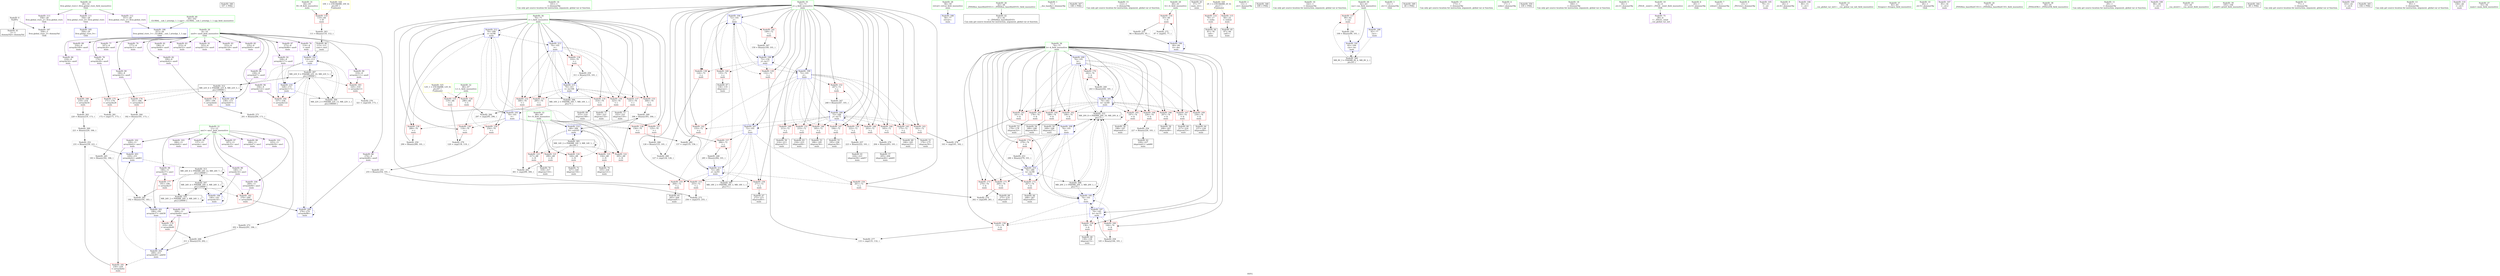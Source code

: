digraph "SVFG" {
	label="SVFG";

	Node0x55569c35d850 [shape=record,color=grey,label="{NodeID: 0\nNullPtr}"];
	Node0x55569c35d850 -> Node0x55569c381130[style=solid];
	Node0x55569c35d850 -> Node0x55569c38a960[style=solid];
	Node0x55569c3b7540 [shape=record,color=black,label="{NodeID: 346\n107 = PHI()\n}"];
	Node0x55569c3910a0 [shape=record,color=grey,label="{NodeID: 263\n111 = Binary(110, 112, )\n}"];
	Node0x55569c3910a0 -> Node0x55569c3815a0[style=solid];
	Node0x55569c38a350 [shape=record,color=red,label="{NodeID: 180\n219\<--218\n\<--arrayidx54\nmain\n}"];
	Node0x55569c38a350 -> Node0x55569c390f20[style=solid];
	Node0x55569c381810 [shape=record,color=purple,label="{NodeID: 97\n187\<--11\narrayidx35\<--ans1\nmain\n}"];
	Node0x55569c361f30 [shape=record,color=green,label="{NodeID: 14\n101\<--1\n\<--dummyObj\nCan only get source location for instruction, argument, global var or function.}"];
	Node0x55569c3925a0 [shape=record,color=grey,label="{NodeID: 277\n133 = cmp(131, 132, )\n}"];
	Node0x55569c385000 [shape=record,color=blue,label="{NodeID: 194\n72\<--101\nj\<--\nmain\n}"];
	Node0x55569c385000 -> Node0x55569c388130[style=dashed];
	Node0x55569c385000 -> Node0x55569c388200[style=dashed];
	Node0x55569c385000 -> Node0x55569c3882d0[style=dashed];
	Node0x55569c385000 -> Node0x55569c3883a0[style=dashed];
	Node0x55569c385000 -> Node0x55569c385340[style=dashed];
	Node0x55569c385000 -> Node0x55569c385410[style=dashed];
	Node0x55569c382370 [shape=record,color=purple,label="{NodeID: 111\n356\<--28\nllvm.global_ctors_0\<--llvm.global_ctors\nGlob }"];
	Node0x55569c382370 -> Node0x55569c38a760[style=solid];
	Node0x55569c3637a0 [shape=record,color=green,label="{NodeID: 28\n58\<--59\nretval\<--retval_field_insensitive\nmain\n}"];
	Node0x55569c3637a0 -> Node0x55569c38aa60[style=solid];
	Node0x55569c385b60 [shape=record,color=blue,label="{NodeID: 208\n74\<--101\nk\<--\nmain\n}"];
	Node0x55569c385b60 -> Node0x55569c389c00[style=dashed];
	Node0x55569c385b60 -> Node0x55569c389cd0[style=dashed];
	Node0x55569c385b60 -> Node0x55569c389da0[style=dashed];
	Node0x55569c385b60 -> Node0x55569c389e70[style=dashed];
	Node0x55569c385b60 -> Node0x55569c3850d0[style=dashed];
	Node0x55569c385b60 -> Node0x55569c385b60[style=dashed];
	Node0x55569c385b60 -> Node0x55569c385d00[style=dashed];
	Node0x55569c385b60 -> Node0x55569c3a3f50[style=dashed];
	Node0x55569c385b60 -> Node0x55569c3a6250[style=dashed];
	Node0x55569c3876a0 [shape=record,color=red,label="{NodeID: 125\n334\<--68\n\<--N\nmain\n}"];
	Node0x55569c3876a0 -> Node0x55569c383c80[style=solid];
	Node0x55569c381230 [shape=record,color=black,label="{NodeID: 42\n41\<--42\n\<--_ZNSt8ios_base4InitD1Ev\nCan only get source location for instruction, argument, global var or function.}"];
	Node0x55569c3a3050 [shape=record,color=black,label="{NodeID: 305\nMR_14V_2 = PHI(MR_14V_3, MR_14V_1, )\npts\{69 \}\n}"];
	Node0x55569c3a3050 -> Node0x55569c387360[style=dashed];
	Node0x55569c3a3050 -> Node0x55569c387430[style=dashed];
	Node0x55569c3a3050 -> Node0x55569c387500[style=dashed];
	Node0x55569c3a3050 -> Node0x55569c3875d0[style=dashed];
	Node0x55569c3a3050 -> Node0x55569c3876a0[style=dashed];
	Node0x55569c3a3050 -> Node0x55569c38cf90[style=dashed];
	Node0x55569c3a3050 -> Node0x55569c3a3050[style=dashed];
	Node0x55569c388200 [shape=record,color=red,label="{NodeID: 139\n132\<--72\n\<--j\nmain\n}"];
	Node0x55569c388200 -> Node0x55569c3925a0[style=solid];
	Node0x55569c382de0 [shape=record,color=black,label="{NodeID: 56\n198\<--197\nidxprom41\<--\nmain\n}"];
	Node0x55569c388d60 [shape=record,color=red,label="{NodeID: 153\n253\<--72\n\<--j\nmain\n}"];
	Node0x55569c388d60 -> Node0x55569c391fa0[style=solid];
	Node0x55569c383940 [shape=record,color=black,label="{NodeID: 70\n318\<--317\nidxprom110\<--\nmain\n}"];
	Node0x55569c3863b0 [shape=record,color=grey,label="{NodeID: 250\n290 = Binary(289, 101, )\n}"];
	Node0x55569c3863b0 -> Node0x55569c38cdf0[style=solid];
	Node0x55569c3898c0 [shape=record,color=red,label="{NodeID: 167\n216\<--74\n\<--k\nmain\n}"];
	Node0x55569c3898c0 -> Node0x55569c383120[style=solid];
	Node0x55569c3844a0 [shape=record,color=purple,label="{NodeID: 84\n218\<--8\narrayidx54\<--ans0\nmain\n}"];
	Node0x55569c3844a0 -> Node0x55569c38a350[style=solid];
	Node0x55569c362b40 [shape=record,color=green,label="{NodeID: 1\n7\<--1\n__dso_handle\<--dummyObj\nGlob }"];
	Node0x55569c3b7b60 [shape=record,color=black,label="{NodeID: 347\n108 = PHI()\n}"];
	Node0x55569c391220 [shape=record,color=grey,label="{NodeID: 264\n182 = Binary(181, 173, )\n}"];
	Node0x55569c391220 -> Node0x55569c3913a0[style=solid];
	Node0x55569c38a420 [shape=record,color=red,label="{NodeID: 181\n230\<--229\n\<--arrayidx62\nmain\n}"];
	Node0x55569c38a420 -> Node0x55569c3866b0[style=solid];
	Node0x55569c3818e0 [shape=record,color=purple,label="{NodeID: 98\n190\<--11\narrayidx37\<--ans1\nmain\n}"];
	Node0x55569c3818e0 -> Node0x55569c38a0e0[style=solid];
	Node0x55569c3818e0 -> Node0x55569c3855b0[style=solid];
	Node0x55569c362c60 [shape=record,color=green,label="{NodeID: 15\n112\<--1\n\<--dummyObj\nCan only get source location for instruction, argument, global var or function.}"];
	Node0x55569c392720 [shape=record,color=grey,label="{NodeID: 278\n163 = cmp(161, 162, )\n}"];
	Node0x55569c3850d0 [shape=record,color=blue,label="{NodeID: 195\n74\<--101\nk\<--\nmain\n}"];
	Node0x55569c3850d0 -> Node0x55569c389170[style=dashed];
	Node0x55569c3850d0 -> Node0x55569c389240[style=dashed];
	Node0x55569c3850d0 -> Node0x55569c389310[style=dashed];
	Node0x55569c3850d0 -> Node0x55569c3850d0[style=dashed];
	Node0x55569c3850d0 -> Node0x55569c385270[style=dashed];
	Node0x55569c3850d0 -> Node0x55569c3a6250[style=dashed];
	Node0x55569c382470 [shape=record,color=purple,label="{NodeID: 112\n357\<--28\nllvm.global_ctors_1\<--llvm.global_ctors\nGlob }"];
	Node0x55569c382470 -> Node0x55569c38a860[style=solid];
	Node0x55569c363870 [shape=record,color=green,label="{NodeID: 29\n60\<--61\ntt\<--tt_field_insensitive\nmain\n}"];
	Node0x55569c363870 -> Node0x55569c386f50[style=solid];
	Node0x55569c363870 -> Node0x55569c38ac00[style=solid];
	Node0x55569c385c30 [shape=record,color=blue,label="{NodeID: 209\n276\<--270\narrayidx88\<--\nmain\n}"];
	Node0x55569c385c30 -> Node0x55569c385c30[style=dashed];
	Node0x55569c385c30 -> Node0x55569c39d250[style=dashed];
	Node0x55569c387770 [shape=record,color=red,label="{NodeID: 126\n118\<--70\n\<--i\nmain\n}"];
	Node0x55569c387770 -> Node0x55569c3928a0[style=solid];
	Node0x55569c381330 [shape=record,color=black,label="{NodeID: 43\n57\<--77\nmain_ret\<--\nmain\n}"];
	Node0x55569c3a3550 [shape=record,color=black,label="{NodeID: 306\nMR_16V_2 = PHI(MR_16V_7, MR_16V_1, )\npts\{71 \}\n}"];
	Node0x55569c3a3550 -> Node0x55569c384f30[style=dashed];
	Node0x55569c3882d0 [shape=record,color=red,label="{NodeID: 140\n135\<--72\n\<--j\nmain\n}"];
	Node0x55569c3882d0 -> Node0x55569c381670[style=solid];
	Node0x55569c382eb0 [shape=record,color=black,label="{NodeID: 57\n205\<--204\nidxprom46\<--add45\nmain\n}"];
	Node0x55569c3a7b50 [shape=record,color=yellow,style=double,label="{NodeID: 320\n2V_1 = ENCHI(MR_2V_0)\npts\{1 \}\nFun[main]}"];
	Node0x55569c3a7b50 -> Node0x55569c382670[style=dashed];
	Node0x55569c3a7b50 -> Node0x55569c386e80[style=dashed];
	Node0x55569c388e30 [shape=record,color=red,label="{NodeID: 154\n261\<--72\n\<--j\nmain\n}"];
	Node0x55569c388e30 -> Node0x55569c392120[style=solid];
	Node0x55569c383a10 [shape=record,color=black,label="{NodeID: 71\n324\<--323\nidxprom114\<--\nmain\n}"];
	Node0x55569c386530 [shape=record,color=grey,label="{NodeID: 251\n255 = Binary(254, 101, )\n}"];
	Node0x55569c386530 -> Node0x55569c391fa0[style=solid];
	Node0x55569c389990 [shape=record,color=red,label="{NodeID: 168\n226\<--74\n\<--k\nmain\n}"];
	Node0x55569c389990 -> Node0x55569c3869b0[style=solid];
	Node0x55569c384570 [shape=record,color=purple,label="{NodeID: 85\n235\<--8\narrayidx65\<--ans0\nmain\n}"];
	Node0x55569c35d730 [shape=record,color=green,label="{NodeID: 2\n13\<--1\n.str\<--dummyObj\nGlob }"];
	Node0x55569c3b7c60 [shape=record,color=black,label="{NodeID: 348\n109 = PHI()\n}"];
	Node0x55569c3913a0 [shape=record,color=grey,label="{NodeID: 265\n183 = Binary(182, 184, )\n}"];
	Node0x55569c3913a0 -> Node0x55569c390da0[style=solid];
	Node0x55569c38a4f0 [shape=record,color=red,label="{NodeID: 182\n270\<--269\n\<--arrayidx84\nmain\n}"];
	Node0x55569c38a4f0 -> Node0x55569c385c30[style=solid];
	Node0x55569c3819b0 [shape=record,color=purple,label="{NodeID: 99\n206\<--11\narrayidx47\<--ans1\nmain\n}"];
	Node0x55569c362cf0 [shape=record,color=green,label="{NodeID: 16\n142\<--1\n\<--dummyObj\nCan only get source location for instruction, argument, global var or function.}"];
	Node0x55569c3928a0 [shape=record,color=grey,label="{NodeID: 279\n120 = cmp(118, 119, )\n}"];
	Node0x55569c3851a0 [shape=record,color=blue,label="{NodeID: 196\n140\<--142\narrayidx14\<--\nmain\n}"];
	Node0x55569c3851a0 -> Node0x55569c3851a0[style=dashed];
	Node0x55569c3851a0 -> Node0x55569c3a0450[style=dashed];
	Node0x55569c382570 [shape=record,color=purple,label="{NodeID: 113\n358\<--28\nllvm.global_ctors_2\<--llvm.global_ctors\nGlob }"];
	Node0x55569c382570 -> Node0x55569c38a960[style=solid];
	Node0x55569c363940 [shape=record,color=green,label="{NodeID: 30\n62\<--63\ncas\<--cas_field_insensitive\nmain\n}"];
	Node0x55569c363940 -> Node0x55569c387020[style=solid];
	Node0x55569c363940 -> Node0x55569c38ab30[style=solid];
	Node0x55569c363940 -> Node0x55569c38acd0[style=solid];
	Node0x55569c385d00 [shape=record,color=blue,label="{NodeID: 210\n74\<--280\nk\<--inc90\nmain\n}"];
	Node0x55569c385d00 -> Node0x55569c389c00[style=dashed];
	Node0x55569c385d00 -> Node0x55569c389cd0[style=dashed];
	Node0x55569c385d00 -> Node0x55569c389da0[style=dashed];
	Node0x55569c385d00 -> Node0x55569c389e70[style=dashed];
	Node0x55569c385d00 -> Node0x55569c3850d0[style=dashed];
	Node0x55569c385d00 -> Node0x55569c385b60[style=dashed];
	Node0x55569c385d00 -> Node0x55569c385d00[style=dashed];
	Node0x55569c385d00 -> Node0x55569c3a3f50[style=dashed];
	Node0x55569c385d00 -> Node0x55569c3a6250[style=dashed];
	Node0x55569c387840 [shape=record,color=red,label="{NodeID: 127\n125\<--70\n\<--i\nmain\n}"];
	Node0x55569c387840 -> Node0x55569c391520[style=solid];
	Node0x55569c381400 [shape=record,color=black,label="{NodeID: 44\n81\<--78\ncall\<--\nmain\n}"];
	Node0x55569c3a3a50 [shape=record,color=black,label="{NodeID: 307\nMR_18V_2 = PHI(MR_18V_3, MR_18V_1, )\npts\{73 \}\n}"];
	Node0x55569c3a3a50 -> Node0x55569c385000[style=dashed];
	Node0x55569c3a3a50 -> Node0x55569c3a3a50[style=dashed];
	Node0x55569c3883a0 [shape=record,color=red,label="{NodeID: 141\n149\<--72\n\<--j\nmain\n}"];
	Node0x55569c3883a0 -> Node0x55569c3916a0[style=solid];
	Node0x55569c382f80 [shape=record,color=black,label="{NodeID: 58\n208\<--207\nidxprom48\<--\nmain\n}"];
	Node0x55569c388f00 [shape=record,color=red,label="{NodeID: 155\n264\<--72\n\<--j\nmain\n}"];
	Node0x55569c388f00 -> Node0x55569c383530[style=solid];
	Node0x55569c383ae0 [shape=record,color=black,label="{NodeID: 72\n327\<--326\nidxprom116\<--\nmain\n}"];
	Node0x55569c3866b0 [shape=record,color=grey,label="{NodeID: 252\n231 = Binary(230, 221, )\n}"];
	Node0x55569c3866b0 -> Node0x55569c385750[style=solid];
	Node0x55569c389a60 [shape=record,color=red,label="{NodeID: 169\n236\<--74\n\<--k\nmain\n}"];
	Node0x55569c389a60 -> Node0x55569c383460[style=solid];
	Node0x55569c384640 [shape=record,color=purple,label="{NodeID: 86\n238\<--8\narrayidx67\<--ans0\nmain\n}"];
	Node0x55569c384640 -> Node0x55569c385820[style=solid];
	Node0x55569c362920 [shape=record,color=green,label="{NodeID: 3\n15\<--1\n.str.1\<--dummyObj\nGlob }"];
	Node0x55569c3b7d30 [shape=record,color=black,label="{NodeID: 349\n40 = PHI()\n}"];
	Node0x55569c391520 [shape=record,color=grey,label="{NodeID: 266\n126 = Binary(125, 101, )\n}"];
	Node0x55569c391520 -> Node0x55569c392a20[style=solid];
	Node0x55569c38a5c0 [shape=record,color=red,label="{NodeID: 183\n320\<--319\n\<--arrayidx111\nmain\n}"];
	Node0x55569c38a5c0 -> Node0x55569c392420[style=solid];
	Node0x55569c381a80 [shape=record,color=purple,label="{NodeID: 100\n209\<--11\narrayidx49\<--ans1\nmain\n}"];
	Node0x55569c381a80 -> Node0x55569c38a280[style=solid];
	Node0x55569c381a80 -> Node0x55569c385680[style=solid];
	Node0x55569c362dc0 [shape=record,color=green,label="{NodeID: 17\n173\<--1\n\<--dummyObj\nCan only get source location for instruction, argument, global var or function.}"];
	Node0x55569c392a20 [shape=record,color=grey,label="{NodeID: 280\n127 = cmp(124, 126, )\n}"];
	Node0x55569c385270 [shape=record,color=blue,label="{NodeID: 197\n74\<--145\nk\<--inc15\nmain\n}"];
	Node0x55569c385270 -> Node0x55569c389170[style=dashed];
	Node0x55569c385270 -> Node0x55569c389240[style=dashed];
	Node0x55569c385270 -> Node0x55569c389310[style=dashed];
	Node0x55569c385270 -> Node0x55569c3850d0[style=dashed];
	Node0x55569c385270 -> Node0x55569c385270[style=dashed];
	Node0x55569c385270 -> Node0x55569c3a6250[style=dashed];
	Node0x55569c382670 [shape=record,color=red,label="{NodeID: 114\n78\<--17\n\<--stdin\nmain\n}"];
	Node0x55569c382670 -> Node0x55569c381400[style=solid];
	Node0x55569c363a10 [shape=record,color=green,label="{NodeID: 31\n64\<--65\nB\<--B_field_insensitive\nmain\n}"];
	Node0x55569c363a10 -> Node0x55569c3870f0[style=solid];
	Node0x55569c385dd0 [shape=record,color=blue,label="{NodeID: 211\n72\<--285\nj\<--inc93\nmain\n}"];
	Node0x55569c385dd0 -> Node0x55569c388d60[style=dashed];
	Node0x55569c385dd0 -> Node0x55569c388e30[style=dashed];
	Node0x55569c385dd0 -> Node0x55569c388f00[style=dashed];
	Node0x55569c385dd0 -> Node0x55569c388fd0[style=dashed];
	Node0x55569c385dd0 -> Node0x55569c3890a0[style=dashed];
	Node0x55569c385dd0 -> Node0x55569c385000[style=dashed];
	Node0x55569c385dd0 -> Node0x55569c385dd0[style=dashed];
	Node0x55569c385dd0 -> Node0x55569c3a3a50[style=dashed];
	Node0x55569c387910 [shape=record,color=red,label="{NodeID: 128\n156\<--70\n\<--i\nmain\n}"];
	Node0x55569c387910 -> Node0x55569c392d20[style=solid];
	Node0x55569c3814d0 [shape=record,color=black,label="{NodeID: 45\n87\<--84\ncall1\<--\nmain\n}"];
	Node0x55569c3a3f50 [shape=record,color=black,label="{NodeID: 308\nMR_20V_2 = PHI(MR_20V_3, MR_20V_1, )\npts\{75 \}\n}"];
	Node0x55569c3a3f50 -> Node0x55569c3850d0[style=dashed];
	Node0x55569c3a3f50 -> Node0x55569c3a3f50[style=dashed];
	Node0x55569c3a3f50 -> Node0x55569c3a6250[style=dashed];
	Node0x55569c388470 [shape=record,color=red,label="{NodeID: 142\n155\<--72\n\<--j\nmain\n}"];
	Node0x55569c388470 -> Node0x55569c392d20[style=solid];
	Node0x55569c383050 [shape=record,color=black,label="{NodeID: 59\n214\<--213\nidxprom51\<--\nmain\n}"];
	Node0x55569c388fd0 [shape=record,color=red,label="{NodeID: 156\n271\<--72\n\<--j\nmain\n}"];
	Node0x55569c388fd0 -> Node0x55569c3836d0[style=solid];
	Node0x55569c383bb0 [shape=record,color=black,label="{NodeID: 73\n332\<--331\nidxprom119\<--\nmain\n}"];
	Node0x55569c386830 [shape=record,color=grey,label="{NodeID: 253\n280 = Binary(279, 101, )\n}"];
	Node0x55569c386830 -> Node0x55569c385d00[style=solid];
	Node0x55569c389b30 [shape=record,color=red,label="{NodeID: 170\n242\<--74\n\<--k\nmain\n}"];
	Node0x55569c389b30 -> Node0x55569c386230[style=solid];
	Node0x55569c384710 [shape=record,color=purple,label="{NodeID: 87\n273\<--8\narrayidx86\<--ans0\nmain\n}"];
	Node0x55569c3617a0 [shape=record,color=green,label="{NodeID: 4\n17\<--1\nstdin\<--dummyObj\nGlob }"];
	Node0x55569c3b7e00 [shape=record,color=black,label="{NodeID: 350\n339 = PHI()\n}"];
	Node0x55569c3916a0 [shape=record,color=grey,label="{NodeID: 267\n150 = Binary(149, 101, )\n}"];
	Node0x55569c3916a0 -> Node0x55569c385340[style=solid];
	Node0x55569c38a690 [shape=record,color=red,label="{NodeID: 184\n337\<--336\n\<--arrayidx122\nmain\n}"];
	Node0x55569c381b50 [shape=record,color=purple,label="{NodeID: 101\n225\<--11\narrayidx59\<--ans1\nmain\n}"];
	Node0x55569c362e90 [shape=record,color=green,label="{NodeID: 18\n184\<--1\n\<--dummyObj\nCan only get source location for instruction, argument, global var or function.}"];
	Node0x55569c392ba0 [shape=record,color=grey,label="{NodeID: 281\n172 = cmp(171, 173, )\n}"];
	Node0x55569c385340 [shape=record,color=blue,label="{NodeID: 198\n72\<--150\nj\<--inc17\nmain\n}"];
	Node0x55569c385340 -> Node0x55569c388130[style=dashed];
	Node0x55569c385340 -> Node0x55569c388200[style=dashed];
	Node0x55569c385340 -> Node0x55569c3882d0[style=dashed];
	Node0x55569c385340 -> Node0x55569c3883a0[style=dashed];
	Node0x55569c385340 -> Node0x55569c385340[style=dashed];
	Node0x55569c385340 -> Node0x55569c385410[style=dashed];
	Node0x55569c386e80 [shape=record,color=red,label="{NodeID: 115\n84\<--22\n\<--stdout\nmain\n}"];
	Node0x55569c386e80 -> Node0x55569c3814d0[style=solid];
	Node0x55569c363ae0 [shape=record,color=green,label="{NodeID: 32\n66\<--67\nL\<--L_field_insensitive\nmain\n}"];
	Node0x55569c363ae0 -> Node0x55569c3871c0[style=solid];
	Node0x55569c363ae0 -> Node0x55569c387290[style=solid];
	Node0x55569c38cdf0 [shape=record,color=blue,label="{NodeID: 212\n70\<--290\ni\<--inc96\nmain\n}"];
	Node0x55569c38cdf0 -> Node0x55569c387770[style=dashed];
	Node0x55569c38cdf0 -> Node0x55569c387840[style=dashed];
	Node0x55569c38cdf0 -> Node0x55569c387910[style=dashed];
	Node0x55569c38cdf0 -> Node0x55569c3879e0[style=dashed];
	Node0x55569c38cdf0 -> Node0x55569c387ab0[style=dashed];
	Node0x55569c38cdf0 -> Node0x55569c38cdf0[style=dashed];
	Node0x55569c38cdf0 -> Node0x55569c38cec0[style=dashed];
	Node0x55569c3879e0 [shape=record,color=red,label="{NodeID: 129\n254\<--70\n\<--i\nmain\n}"];
	Node0x55569c3879e0 -> Node0x55569c386530[style=solid];
	Node0x55569c3815a0 [shape=record,color=black,label="{NodeID: 46\n113\<--111\nconv\<--mul\nmain\n}"];
	Node0x55569c3815a0 -> Node0x55569c384e60[style=solid];
	Node0x55569c3a4450 [shape=record,color=black,label="{NodeID: 309\nMR_22V_2 = PHI(MR_22V_13, MR_22V_1, )\npts\{100000 \}\n}"];
	Node0x55569c3a4450 -> Node0x55569c384e60[style=dashed];
	Node0x55569c388540 [shape=record,color=red,label="{NodeID: 143\n162\<--72\n\<--j\nmain\n}"];
	Node0x55569c388540 -> Node0x55569c392720[style=solid];
	Node0x55569c383120 [shape=record,color=black,label="{NodeID: 60\n217\<--216\nidxprom53\<--\nmain\n}"];
	Node0x55569c3890a0 [shape=record,color=red,label="{NodeID: 157\n284\<--72\n\<--j\nmain\n}"];
	Node0x55569c3890a0 -> Node0x55569c3860b0[style=solid];
	Node0x55569c383c80 [shape=record,color=black,label="{NodeID: 74\n335\<--334\nidxprom121\<--\nmain\n}"];
	Node0x55569c3869b0 [shape=record,color=grey,label="{NodeID: 254\n227 = Binary(226, 101, )\n}"];
	Node0x55569c3869b0 -> Node0x55569c3832c0[style=solid];
	Node0x55569c389c00 [shape=record,color=red,label="{NodeID: 171\n260\<--74\n\<--k\nmain\n}"];
	Node0x55569c389c00 -> Node0x55569c392120[style=solid];
	Node0x55569c3847e0 [shape=record,color=purple,label="{NodeID: 88\n276\<--8\narrayidx88\<--ans0\nmain\n}"];
	Node0x55569c3847e0 -> Node0x55569c385c30[style=solid];
	Node0x55569c361830 [shape=record,color=green,label="{NodeID: 5\n18\<--1\n.str.2\<--dummyObj\nGlob }"];
	Node0x55569c391820 [shape=record,color=grey,label="{NodeID: 268\n211 = Binary(210, 202, )\n}"];
	Node0x55569c391820 -> Node0x55569c385680[style=solid];
	Node0x55569c38a760 [shape=record,color=blue,label="{NodeID: 185\n356\<--29\nllvm.global_ctors_0\<--\nGlob }"];
	Node0x55569c381c20 [shape=record,color=purple,label="{NodeID: 102\n229\<--11\narrayidx62\<--ans1\nmain\n}"];
	Node0x55569c381c20 -> Node0x55569c38a420[style=solid];
	Node0x55569c381c20 -> Node0x55569c385750[style=solid];
	Node0x55569c35d9f0 [shape=record,color=green,label="{NodeID: 19\n4\<--6\n_ZStL8__ioinit\<--_ZStL8__ioinit_field_insensitive\nGlob }"];
	Node0x55569c35d9f0 -> Node0x55569c383d50[style=solid];
	Node0x55569c392d20 [shape=record,color=grey,label="{NodeID: 282\n157 = cmp(155, 156, )\n}"];
	Node0x55569c385410 [shape=record,color=blue,label="{NodeID: 199\n72\<--101\nj\<--\nmain\n}"];
	Node0x55569c385410 -> Node0x55569c388470[style=dashed];
	Node0x55569c385410 -> Node0x55569c388540[style=dashed];
	Node0x55569c385410 -> Node0x55569c388610[style=dashed];
	Node0x55569c385410 -> Node0x55569c3886e0[style=dashed];
	Node0x55569c385410 -> Node0x55569c3887b0[style=dashed];
	Node0x55569c385410 -> Node0x55569c388880[style=dashed];
	Node0x55569c385410 -> Node0x55569c388950[style=dashed];
	Node0x55569c385410 -> Node0x55569c388a20[style=dashed];
	Node0x55569c385410 -> Node0x55569c388af0[style=dashed];
	Node0x55569c385410 -> Node0x55569c388bc0[style=dashed];
	Node0x55569c385410 -> Node0x55569c388c90[style=dashed];
	Node0x55569c385410 -> Node0x55569c3859c0[style=dashed];
	Node0x55569c385410 -> Node0x55569c385a90[style=dashed];
	Node0x55569c386f50 [shape=record,color=red,label="{NodeID: 116\n93\<--60\n\<--tt\nmain\n}"];
	Node0x55569c386f50 -> Node0x55569c386b30[style=solid];
	Node0x55569c386f50 -> Node0x55569c3922a0[style=solid];
	Node0x55569c380c00 [shape=record,color=green,label="{NodeID: 33\n68\<--69\nN\<--N_field_insensitive\nmain\n}"];
	Node0x55569c380c00 -> Node0x55569c387360[style=solid];
	Node0x55569c380c00 -> Node0x55569c387430[style=solid];
	Node0x55569c380c00 -> Node0x55569c387500[style=solid];
	Node0x55569c380c00 -> Node0x55569c3875d0[style=solid];
	Node0x55569c380c00 -> Node0x55569c3876a0[style=solid];
	Node0x55569c380c00 -> Node0x55569c38cf90[style=solid];
	Node0x55569c38cec0 [shape=record,color=blue,label="{NodeID: 213\n70\<--101\ni\<--\nmain\n}"];
	Node0x55569c38cec0 -> Node0x55569c387b80[style=dashed];
	Node0x55569c38cec0 -> Node0x55569c387c50[style=dashed];
	Node0x55569c38cec0 -> Node0x55569c387d20[style=dashed];
	Node0x55569c38cec0 -> Node0x55569c387df0[style=dashed];
	Node0x55569c38cec0 -> Node0x55569c387ec0[style=dashed];
	Node0x55569c38cec0 -> Node0x55569c387f90[style=dashed];
	Node0x55569c38cec0 -> Node0x55569c388060[style=dashed];
	Node0x55569c38cec0 -> Node0x55569c38d060[style=dashed];
	Node0x55569c38cec0 -> Node0x55569c3a3550[style=dashed];
	Node0x55569c387ab0 [shape=record,color=red,label="{NodeID: 130\n289\<--70\n\<--i\nmain\n}"];
	Node0x55569c387ab0 -> Node0x55569c3863b0[style=solid];
	Node0x55569c381670 [shape=record,color=black,label="{NodeID: 47\n136\<--135\nidxprom\<--\nmain\n}"];
	Node0x55569c3a4950 [shape=record,color=black,label="{NodeID: 310\nMR_24V_2 = PHI(MR_24V_3, MR_24V_1, )\npts\{120000 \}\n}"];
	Node0x55569c3a4950 -> Node0x55569c3a0450[style=dashed];
	Node0x55569c3a4950 -> Node0x55569c3a4950[style=dashed];
	Node0x55569c388610 [shape=record,color=red,label="{NodeID: 144\n165\<--72\n\<--j\nmain\n}"];
	Node0x55569c388610 -> Node0x55569c382830[style=solid];
	Node0x55569c3831f0 [shape=record,color=black,label="{NodeID: 61\n224\<--223\nidxprom58\<--add57\nmain\n}"];
	Node0x55569c3a8910 [shape=record,color=yellow,style=double,label="{NodeID: 324\n10V_1 = ENCHI(MR_10V_0)\npts\{65 \}\nFun[main]}"];
	Node0x55569c3a8910 -> Node0x55569c3870f0[style=dashed];
	Node0x55569c389170 [shape=record,color=red,label="{NodeID: 158\n131\<--74\n\<--k\nmain\n}"];
	Node0x55569c389170 -> Node0x55569c3925a0[style=solid];
	Node0x55569c383d50 [shape=record,color=purple,label="{NodeID: 75\n39\<--4\n\<--_ZStL8__ioinit\n__cxx_global_var_init\n}"];
	Node0x55569c386b30 [shape=record,color=grey,label="{NodeID: 255\n94 = Binary(93, 95, )\n}"];
	Node0x55569c386b30 -> Node0x55569c38ac00[style=solid];
	Node0x55569c389cd0 [shape=record,color=red,label="{NodeID: 172\n267\<--74\n\<--k\nmain\n}"];
	Node0x55569c389cd0 -> Node0x55569c383600[style=solid];
	Node0x55569c3848b0 [shape=record,color=purple,label="{NodeID: 89\n316\<--8\narrayidx109\<--ans0\nmain\n}"];
	Node0x55569c3614d0 [shape=record,color=green,label="{NodeID: 6\n20\<--1\n.str.3\<--dummyObj\nGlob }"];
	Node0x55569c3919a0 [shape=record,color=grey,label="{NodeID: 269\n306 = Binary(305, 304, )\n}"];
	Node0x55569c3919a0 -> Node0x55569c38cf90[style=solid];
	Node0x55569c38a860 [shape=record,color=blue,label="{NodeID: 186\n357\<--30\nllvm.global_ctors_1\<--_GLOBAL__sub_I_ariselpy_1_1.cpp\nGlob }"];
	Node0x55569c381cf0 [shape=record,color=purple,label="{NodeID: 103\n266\<--11\narrayidx82\<--ans1\nmain\n}"];
	Node0x55569c35dac0 [shape=record,color=green,label="{NodeID: 20\n8\<--10\nans0\<--ans0_field_insensitive\nGlob }"];
	Node0x55569c35dac0 -> Node0x55569c383e20[style=solid];
	Node0x55569c35dac0 -> Node0x55569c383ef0[style=solid];
	Node0x55569c35dac0 -> Node0x55569c383fc0[style=solid];
	Node0x55569c35dac0 -> Node0x55569c384090[style=solid];
	Node0x55569c35dac0 -> Node0x55569c384160[style=solid];
	Node0x55569c35dac0 -> Node0x55569c384230[style=solid];
	Node0x55569c35dac0 -> Node0x55569c384300[style=solid];
	Node0x55569c35dac0 -> Node0x55569c3843d0[style=solid];
	Node0x55569c35dac0 -> Node0x55569c3844a0[style=solid];
	Node0x55569c35dac0 -> Node0x55569c384570[style=solid];
	Node0x55569c35dac0 -> Node0x55569c384640[style=solid];
	Node0x55569c35dac0 -> Node0x55569c384710[style=solid];
	Node0x55569c35dac0 -> Node0x55569c3847e0[style=solid];
	Node0x55569c35dac0 -> Node0x55569c3848b0[style=solid];
	Node0x55569c35dac0 -> Node0x55569c384980[style=solid];
	Node0x55569c35dac0 -> Node0x55569c384a50[style=solid];
	Node0x55569c35dac0 -> Node0x55569c384b20[style=solid];
	Node0x55569c35dac0 -> Node0x55569c384bf0[style=solid];
	Node0x55569c35dac0 -> Node0x55569c384cc0[style=solid];
	Node0x55569c392ea0 [shape=record,color=grey,label="{NodeID: 283\n301 = cmp(299, 300, )\n}"];
	Node0x55569c3854e0 [shape=record,color=blue,label="{NodeID: 200\n74\<--101\nk\<--\nmain\n}"];
	Node0x55569c3854e0 -> Node0x55569c3893e0[style=dashed];
	Node0x55569c3854e0 -> Node0x55569c3894b0[style=dashed];
	Node0x55569c3854e0 -> Node0x55569c389580[style=dashed];
	Node0x55569c3854e0 -> Node0x55569c389650[style=dashed];
	Node0x55569c3854e0 -> Node0x55569c389720[style=dashed];
	Node0x55569c3854e0 -> Node0x55569c3897f0[style=dashed];
	Node0x55569c3854e0 -> Node0x55569c3898c0[style=dashed];
	Node0x55569c3854e0 -> Node0x55569c389990[style=dashed];
	Node0x55569c3854e0 -> Node0x55569c389a60[style=dashed];
	Node0x55569c3854e0 -> Node0x55569c389b30[style=dashed];
	Node0x55569c3854e0 -> Node0x55569c3858f0[style=dashed];
	Node0x55569c3854e0 -> Node0x55569c3a6250[style=dashed];
	Node0x55569c387020 [shape=record,color=red,label="{NodeID: 117\n99\<--62\n\<--cas\nmain\n}"];
	Node0x55569c387020 -> Node0x55569c386cb0[style=solid];
	Node0x55569c380c90 [shape=record,color=green,label="{NodeID: 34\n70\<--71\ni\<--i_field_insensitive\nmain\n}"];
	Node0x55569c380c90 -> Node0x55569c387770[style=solid];
	Node0x55569c380c90 -> Node0x55569c387840[style=solid];
	Node0x55569c380c90 -> Node0x55569c387910[style=solid];
	Node0x55569c380c90 -> Node0x55569c3879e0[style=solid];
	Node0x55569c380c90 -> Node0x55569c387ab0[style=solid];
	Node0x55569c380c90 -> Node0x55569c387b80[style=solid];
	Node0x55569c380c90 -> Node0x55569c387c50[style=solid];
	Node0x55569c380c90 -> Node0x55569c387d20[style=solid];
	Node0x55569c380c90 -> Node0x55569c387df0[style=solid];
	Node0x55569c380c90 -> Node0x55569c387ec0[style=solid];
	Node0x55569c380c90 -> Node0x55569c387f90[style=solid];
	Node0x55569c380c90 -> Node0x55569c388060[style=solid];
	Node0x55569c380c90 -> Node0x55569c384f30[style=solid];
	Node0x55569c380c90 -> Node0x55569c38cdf0[style=solid];
	Node0x55569c380c90 -> Node0x55569c38cec0[style=solid];
	Node0x55569c380c90 -> Node0x55569c38d060[style=solid];
	Node0x55569c3a0450 [shape=record,color=black,label="{NodeID: 297\nMR_24V_4 = PHI(MR_24V_5, MR_24V_3, )\npts\{120000 \}\n}"];
	Node0x55569c3a0450 -> Node0x55569c38a4f0[style=dashed];
	Node0x55569c3a0450 -> Node0x55569c3851a0[style=dashed];
	Node0x55569c3a0450 -> Node0x55569c3a0450[style=dashed];
	Node0x55569c3a0450 -> Node0x55569c3a4950[style=dashed];
	Node0x55569c3a0450 -> Node0x55569c3a5850[style=dashed];
	Node0x55569c38cf90 [shape=record,color=blue,label="{NodeID: 214\n68\<--306\nN\<--sub103\nmain\n}"];
	Node0x55569c38cf90 -> Node0x55569c387360[style=dashed];
	Node0x55569c38cf90 -> Node0x55569c387430[style=dashed];
	Node0x55569c38cf90 -> Node0x55569c387500[style=dashed];
	Node0x55569c38cf90 -> Node0x55569c3875d0[style=dashed];
	Node0x55569c38cf90 -> Node0x55569c3876a0[style=dashed];
	Node0x55569c38cf90 -> Node0x55569c38cf90[style=dashed];
	Node0x55569c38cf90 -> Node0x55569c3a3050[style=dashed];
	Node0x55569c387b80 [shape=record,color=red,label="{NodeID: 131\n295\<--70\n\<--i\nmain\n}"];
	Node0x55569c387b80 -> Node0x55569c393020[style=solid];
	Node0x55569c382760 [shape=record,color=black,label="{NodeID: 48\n139\<--138\nidxprom13\<--\nmain\n}"];
	Node0x55569c3886e0 [shape=record,color=red,label="{NodeID: 145\n175\<--72\n\<--j\nmain\n}"];
	Node0x55569c3886e0 -> Node0x55569c3829d0[style=solid];
	Node0x55569c3832c0 [shape=record,color=black,label="{NodeID: 62\n228\<--227\nidxprom61\<--add60\nmain\n}"];
	Node0x55569c3a89f0 [shape=record,color=yellow,style=double,label="{NodeID: 325\n12V_1 = ENCHI(MR_12V_0)\npts\{67 \}\nFun[main]}"];
	Node0x55569c3a89f0 -> Node0x55569c3871c0[style=dashed];
	Node0x55569c3a89f0 -> Node0x55569c387290[style=dashed];
	Node0x55569c389240 [shape=record,color=red,label="{NodeID: 159\n138\<--74\n\<--k\nmain\n}"];
	Node0x55569c389240 -> Node0x55569c382760[style=solid];
	Node0x55569c383e20 [shape=record,color=purple,label="{NodeID: 76\n114\<--8\n\<--ans0\nmain\n}"];
	Node0x55569c383e20 -> Node0x55569c384e60[style=solid];
	Node0x55569c386cb0 [shape=record,color=grey,label="{NodeID: 256\n100 = Binary(99, 101, )\n}"];
	Node0x55569c386cb0 -> Node0x55569c38acd0[style=solid];
	Node0x55569c389da0 [shape=record,color=red,label="{NodeID: 173\n274\<--74\n\<--k\nmain\n}"];
	Node0x55569c389da0 -> Node0x55569c3837a0[style=solid];
	Node0x55569c384980 [shape=record,color=purple,label="{NodeID: 90\n319\<--8\narrayidx111\<--ans0\nmain\n}"];
	Node0x55569c384980 -> Node0x55569c38a5c0[style=solid];
	Node0x55569c361560 [shape=record,color=green,label="{NodeID: 7\n22\<--1\nstdout\<--dummyObj\nGlob }"];
	Node0x55569c391b20 [shape=record,color=grey,label="{NodeID: 270\n204 = Binary(203, 101, )\n}"];
	Node0x55569c391b20 -> Node0x55569c382eb0[style=solid];
	Node0x55569c38a960 [shape=record,color=blue, style = dotted,label="{NodeID: 187\n358\<--3\nllvm.global_ctors_2\<--dummyVal\nGlob }"];
	Node0x55569c381dc0 [shape=record,color=purple,label="{NodeID: 104\n269\<--11\narrayidx84\<--ans1\nmain\n}"];
	Node0x55569c381dc0 -> Node0x55569c38a4f0[style=solid];
	Node0x55569c35db90 [shape=record,color=green,label="{NodeID: 21\n11\<--12\nans1\<--ans1_field_insensitive\nGlob }"];
	Node0x55569c35db90 -> Node0x55569c384d90[style=solid];
	Node0x55569c35db90 -> Node0x55569c381740[style=solid];
	Node0x55569c35db90 -> Node0x55569c381810[style=solid];
	Node0x55569c35db90 -> Node0x55569c3818e0[style=solid];
	Node0x55569c35db90 -> Node0x55569c3819b0[style=solid];
	Node0x55569c35db90 -> Node0x55569c381a80[style=solid];
	Node0x55569c35db90 -> Node0x55569c381b50[style=solid];
	Node0x55569c35db90 -> Node0x55569c381c20[style=solid];
	Node0x55569c35db90 -> Node0x55569c381cf0[style=solid];
	Node0x55569c35db90 -> Node0x55569c381dc0[style=solid];
	Node0x55569c393020 [shape=record,color=grey,label="{NodeID: 284\n297 = cmp(295, 296, )\n}"];
	Node0x55569c3855b0 [shape=record,color=blue,label="{NodeID: 201\n190\<--192\narrayidx37\<--add38\nmain\n}"];
	Node0x55569c3855b0 -> Node0x55569c38a280[style=dashed];
	Node0x55569c3855b0 -> Node0x55569c385680[style=dashed];
	Node0x55569c3870f0 [shape=record,color=red,label="{NodeID: 118\n110\<--64\n\<--B\nmain\n}"];
	Node0x55569c3870f0 -> Node0x55569c3910a0[style=solid];
	Node0x55569c380d20 [shape=record,color=green,label="{NodeID: 35\n72\<--73\nj\<--j_field_insensitive\nmain\n}"];
	Node0x55569c380d20 -> Node0x55569c388130[style=solid];
	Node0x55569c380d20 -> Node0x55569c388200[style=solid];
	Node0x55569c380d20 -> Node0x55569c3882d0[style=solid];
	Node0x55569c380d20 -> Node0x55569c3883a0[style=solid];
	Node0x55569c380d20 -> Node0x55569c388470[style=solid];
	Node0x55569c380d20 -> Node0x55569c388540[style=solid];
	Node0x55569c380d20 -> Node0x55569c388610[style=solid];
	Node0x55569c380d20 -> Node0x55569c3886e0[style=solid];
	Node0x55569c380d20 -> Node0x55569c3887b0[style=solid];
	Node0x55569c380d20 -> Node0x55569c388880[style=solid];
	Node0x55569c380d20 -> Node0x55569c388950[style=solid];
	Node0x55569c380d20 -> Node0x55569c388a20[style=solid];
	Node0x55569c380d20 -> Node0x55569c388af0[style=solid];
	Node0x55569c380d20 -> Node0x55569c388bc0[style=solid];
	Node0x55569c380d20 -> Node0x55569c388c90[style=solid];
	Node0x55569c380d20 -> Node0x55569c388d60[style=solid];
	Node0x55569c380d20 -> Node0x55569c388e30[style=solid];
	Node0x55569c380d20 -> Node0x55569c388f00[style=solid];
	Node0x55569c380d20 -> Node0x55569c388fd0[style=solid];
	Node0x55569c380d20 -> Node0x55569c3890a0[style=solid];
	Node0x55569c380d20 -> Node0x55569c385000[style=solid];
	Node0x55569c380d20 -> Node0x55569c385340[style=solid];
	Node0x55569c380d20 -> Node0x55569c385410[style=solid];
	Node0x55569c380d20 -> Node0x55569c3859c0[style=solid];
	Node0x55569c380d20 -> Node0x55569c385a90[style=solid];
	Node0x55569c380d20 -> Node0x55569c385dd0[style=solid];
	Node0x55569c38d060 [shape=record,color=blue,label="{NodeID: 215\n70\<--311\ni\<--inc106\nmain\n}"];
	Node0x55569c38d060 -> Node0x55569c387b80[style=dashed];
	Node0x55569c38d060 -> Node0x55569c387c50[style=dashed];
	Node0x55569c38d060 -> Node0x55569c387d20[style=dashed];
	Node0x55569c38d060 -> Node0x55569c387df0[style=dashed];
	Node0x55569c38d060 -> Node0x55569c387ec0[style=dashed];
	Node0x55569c38d060 -> Node0x55569c387f90[style=dashed];
	Node0x55569c38d060 -> Node0x55569c388060[style=dashed];
	Node0x55569c38d060 -> Node0x55569c38d060[style=dashed];
	Node0x55569c38d060 -> Node0x55569c3a3550[style=dashed];
	Node0x55569c387c50 [shape=record,color=red,label="{NodeID: 132\n300\<--70\n\<--i\nmain\n}"];
	Node0x55569c387c50 -> Node0x55569c392ea0[style=solid];
	Node0x55569c382830 [shape=record,color=black,label="{NodeID: 49\n166\<--165\nidxprom25\<--\nmain\n}"];
	Node0x55569c3a5350 [shape=record,color=black,label="{NodeID: 312\nMR_22V_6 = PHI(MR_22V_8, MR_22V_5, )\npts\{100000 \}\n}"];
	Node0x55569c3a5350 -> Node0x55569c389f40[style=dashed];
	Node0x55569c3a5350 -> Node0x55569c38a010[style=dashed];
	Node0x55569c3a5350 -> Node0x55569c38a1b0[style=dashed];
	Node0x55569c3a5350 -> Node0x55569c38a350[style=dashed];
	Node0x55569c3a5350 -> Node0x55569c385820[style=dashed];
	Node0x55569c3a5350 -> Node0x55569c39d250[style=dashed];
	Node0x55569c3a5350 -> Node0x55569c3a5350[style=dashed];
	Node0x55569c3887b0 [shape=record,color=red,label="{NodeID: 146\n185\<--72\n\<--j\nmain\n}"];
	Node0x55569c3887b0 -> Node0x55569c382b70[style=solid];
	Node0x55569c383390 [shape=record,color=black,label="{NodeID: 63\n234\<--233\nidxprom64\<--\nmain\n}"];
	Node0x55569c389310 [shape=record,color=red,label="{NodeID: 160\n144\<--74\n\<--k\nmain\n}"];
	Node0x55569c389310 -> Node0x55569c390920[style=solid];
	Node0x55569c383ef0 [shape=record,color=purple,label="{NodeID: 77\n167\<--8\narrayidx26\<--ans0\nmain\n}"];
	Node0x55569c3907e0 [shape=record,color=grey,label="{NodeID: 257\n223 = Binary(222, 101, )\n}"];
	Node0x55569c3907e0 -> Node0x55569c3831f0[style=solid];
	Node0x55569c389e70 [shape=record,color=red,label="{NodeID: 174\n279\<--74\n\<--k\nmain\n}"];
	Node0x55569c389e70 -> Node0x55569c386830[style=solid];
	Node0x55569c384a50 [shape=record,color=purple,label="{NodeID: 91\n325\<--8\narrayidx115\<--ans0\nmain\n}"];
	Node0x55569c3626e0 [shape=record,color=green,label="{NodeID: 8\n23\<--1\n_ZSt3cin\<--dummyObj\nGlob }"];
	Node0x55569c391ca0 [shape=record,color=grey,label="{NodeID: 271\n201 = Binary(200, 173, )\n}"];
	Node0x55569c391ca0 -> Node0x55569c391e20[style=solid];
	Node0x55569c38aa60 [shape=record,color=blue,label="{NodeID: 188\n58\<--77\nretval\<--\nmain\n}"];
	Node0x55569c381e90 [shape=record,color=purple,label="{NodeID: 105\n79\<--13\n\<--.str\nmain\n}"];
	Node0x55569c35dc60 [shape=record,color=green,label="{NodeID: 22\n28\<--32\nllvm.global_ctors\<--llvm.global_ctors_field_insensitive\nGlob }"];
	Node0x55569c35dc60 -> Node0x55569c382370[style=solid];
	Node0x55569c35dc60 -> Node0x55569c382470[style=solid];
	Node0x55569c35dc60 -> Node0x55569c382570[style=solid];
	Node0x55569c385680 [shape=record,color=blue,label="{NodeID: 202\n209\<--211\narrayidx49\<--add50\nmain\n}"];
	Node0x55569c385680 -> Node0x55569c38a420[style=dashed];
	Node0x55569c385680 -> Node0x55569c385750[style=dashed];
	Node0x55569c3871c0 [shape=record,color=red,label="{NodeID: 119\n119\<--66\n\<--L\nmain\n}"];
	Node0x55569c3871c0 -> Node0x55569c3928a0[style=solid];
	Node0x55569c380db0 [shape=record,color=green,label="{NodeID: 36\n74\<--75\nk\<--k_field_insensitive\nmain\n}"];
	Node0x55569c380db0 -> Node0x55569c389170[style=solid];
	Node0x55569c380db0 -> Node0x55569c389240[style=solid];
	Node0x55569c380db0 -> Node0x55569c389310[style=solid];
	Node0x55569c380db0 -> Node0x55569c3893e0[style=solid];
	Node0x55569c380db0 -> Node0x55569c3894b0[style=solid];
	Node0x55569c380db0 -> Node0x55569c389580[style=solid];
	Node0x55569c380db0 -> Node0x55569c389650[style=solid];
	Node0x55569c380db0 -> Node0x55569c389720[style=solid];
	Node0x55569c380db0 -> Node0x55569c3897f0[style=solid];
	Node0x55569c380db0 -> Node0x55569c3898c0[style=solid];
	Node0x55569c380db0 -> Node0x55569c389990[style=solid];
	Node0x55569c380db0 -> Node0x55569c389a60[style=solid];
	Node0x55569c380db0 -> Node0x55569c389b30[style=solid];
	Node0x55569c380db0 -> Node0x55569c389c00[style=solid];
	Node0x55569c380db0 -> Node0x55569c389cd0[style=solid];
	Node0x55569c380db0 -> Node0x55569c389da0[style=solid];
	Node0x55569c380db0 -> Node0x55569c389e70[style=solid];
	Node0x55569c380db0 -> Node0x55569c3850d0[style=solid];
	Node0x55569c380db0 -> Node0x55569c385270[style=solid];
	Node0x55569c380db0 -> Node0x55569c3854e0[style=solid];
	Node0x55569c380db0 -> Node0x55569c3858f0[style=solid];
	Node0x55569c380db0 -> Node0x55569c385b60[style=solid];
	Node0x55569c380db0 -> Node0x55569c385d00[style=solid];
	Node0x55569c38d130 [shape=record,color=blue,label="{NodeID: 216\n328\<--173\narrayidx117\<--\nmain\n}"];
	Node0x55569c38d130 -> Node0x55569c38a690[style=dashed];
	Node0x55569c38d130 -> Node0x55569c3a4450[style=dashed];
	Node0x55569c387d20 [shape=record,color=red,label="{NodeID: 133\n304\<--70\n\<--i\nmain\n}"];
	Node0x55569c387d20 -> Node0x55569c3919a0[style=solid];
	Node0x55569c382900 [shape=record,color=black,label="{NodeID: 50\n169\<--168\nidxprom27\<--\nmain\n}"];
	Node0x55569c3a5850 [shape=record,color=black,label="{NodeID: 313\nMR_24V_8 = PHI(MR_24V_12, MR_24V_7, )\npts\{120000 \}\n}"];
	Node0x55569c3a5850 -> Node0x55569c38a0e0[style=dashed];
	Node0x55569c3a5850 -> Node0x55569c38a4f0[style=dashed];
	Node0x55569c3a5850 -> Node0x55569c3855b0[style=dashed];
	Node0x55569c3a5850 -> Node0x55569c3a0450[style=dashed];
	Node0x55569c3a5850 -> Node0x55569c3a4950[style=dashed];
	Node0x55569c3a5850 -> Node0x55569c3a5850[style=dashed];
	Node0x55569c388880 [shape=record,color=red,label="{NodeID: 147\n194\<--72\n\<--j\nmain\n}"];
	Node0x55569c388880 -> Node0x55569c382d10[style=solid];
	Node0x55569c383460 [shape=record,color=black,label="{NodeID: 64\n237\<--236\nidxprom66\<--\nmain\n}"];
	Node0x55569c3893e0 [shape=record,color=red,label="{NodeID: 161\n161\<--74\n\<--k\nmain\n}"];
	Node0x55569c3893e0 -> Node0x55569c392720[style=solid];
	Node0x55569c383fc0 [shape=record,color=purple,label="{NodeID: 78\n170\<--8\narrayidx28\<--ans0\nmain\n}"];
	Node0x55569c383fc0 -> Node0x55569c389f40[style=solid];
	Node0x55569c390920 [shape=record,color=grey,label="{NodeID: 258\n145 = Binary(144, 101, )\n}"];
	Node0x55569c390920 -> Node0x55569c385270[style=solid];
	Node0x55569c389f40 [shape=record,color=red,label="{NodeID: 175\n171\<--170\n\<--arrayidx28\nmain\n}"];
	Node0x55569c389f40 -> Node0x55569c392ba0[style=solid];
	Node0x55569c384b20 [shape=record,color=purple,label="{NodeID: 92\n328\<--8\narrayidx117\<--ans0\nmain\n}"];
	Node0x55569c384b20 -> Node0x55569c38d130[style=solid];
	Node0x55569c362770 [shape=record,color=green,label="{NodeID: 9\n24\<--1\n.str.4\<--dummyObj\nGlob }"];
	Node0x55569c391e20 [shape=record,color=grey,label="{NodeID: 272\n202 = Binary(201, 184, )\n}"];
	Node0x55569c391e20 -> Node0x55569c391820[style=solid];
	Node0x55569c38ab30 [shape=record,color=blue,label="{NodeID: 189\n62\<--77\ncas\<--\nmain\n}"];
	Node0x55569c38ab30 -> Node0x55569c3a2f60[style=dashed];
	Node0x55569c381f60 [shape=record,color=purple,label="{NodeID: 106\n80\<--15\n\<--.str.1\nmain\n}"];
	Node0x55569c363360 [shape=record,color=green,label="{NodeID: 23\n33\<--34\n__cxx_global_var_init\<--__cxx_global_var_init_field_insensitive\n}"];
	Node0x55569c385750 [shape=record,color=blue,label="{NodeID: 203\n229\<--231\narrayidx62\<--add63\nmain\n}"];
	Node0x55569c385750 -> Node0x55569c3a5850[style=dashed];
	Node0x55569c387290 [shape=record,color=red,label="{NodeID: 120\n296\<--66\n\<--L\nmain\n}"];
	Node0x55569c387290 -> Node0x55569c393020[style=solid];
	Node0x55569c380e40 [shape=record,color=green,label="{NodeID: 37\n82\<--83\nfreopen\<--freopen_field_insensitive\n}"];
	Node0x55569c387df0 [shape=record,color=red,label="{NodeID: 134\n310\<--70\n\<--i\nmain\n}"];
	Node0x55569c387df0 -> Node0x55569c390aa0[style=solid];
	Node0x55569c3829d0 [shape=record,color=black,label="{NodeID: 51\n176\<--175\nidxprom30\<--\nmain\n}"];
	Node0x55569c388950 [shape=record,color=red,label="{NodeID: 148\n203\<--72\n\<--j\nmain\n}"];
	Node0x55569c388950 -> Node0x55569c391b20[style=solid];
	Node0x55569c383530 [shape=record,color=black,label="{NodeID: 65\n265\<--264\nidxprom81\<--\nmain\n}"];
	Node0x55569c3894b0 [shape=record,color=red,label="{NodeID: 162\n168\<--74\n\<--k\nmain\n}"];
	Node0x55569c3894b0 -> Node0x55569c382900[style=solid];
	Node0x55569c384090 [shape=record,color=purple,label="{NodeID: 79\n177\<--8\narrayidx31\<--ans0\nmain\n}"];
	Node0x55569c390aa0 [shape=record,color=grey,label="{NodeID: 259\n311 = Binary(310, 101, )\n}"];
	Node0x55569c390aa0 -> Node0x55569c38d060[style=solid];
	Node0x55569c38a010 [shape=record,color=red,label="{NodeID: 176\n181\<--180\n\<--arrayidx33\nmain\n}"];
	Node0x55569c38a010 -> Node0x55569c391220[style=solid];
	Node0x55569c384bf0 [shape=record,color=purple,label="{NodeID: 93\n333\<--8\narrayidx120\<--ans0\nmain\n}"];
	Node0x55569c362450 [shape=record,color=green,label="{NodeID: 10\n26\<--1\n.str.5\<--dummyObj\nGlob }"];
	Node0x55569c391fa0 [shape=record,color=grey,label="{NodeID: 273\n256 = cmp(253, 255, )\n}"];
	Node0x55569c38ac00 [shape=record,color=blue,label="{NodeID: 190\n60\<--94\ntt\<--dec\nmain\n}"];
	Node0x55569c38ac00 -> Node0x55569c386f50[style=dashed];
	Node0x55569c38ac00 -> Node0x55569c38ac00[style=dashed];
	Node0x55569c382030 [shape=record,color=purple,label="{NodeID: 107\n85\<--18\n\<--.str.2\nmain\n}"];
	Node0x55569c363430 [shape=record,color=green,label="{NodeID: 24\n37\<--38\n_ZNSt8ios_base4InitC1Ev\<--_ZNSt8ios_base4InitC1Ev_field_insensitive\n}"];
	Node0x55569c39d250 [shape=record,color=black,label="{NodeID: 287\nMR_22V_9 = PHI(MR_22V_10, MR_22V_5, )\npts\{100000 \}\n}"];
	Node0x55569c39d250 -> Node0x55569c38a5c0[style=dashed];
	Node0x55569c39d250 -> Node0x55569c38a690[style=dashed];
	Node0x55569c39d250 -> Node0x55569c385c30[style=dashed];
	Node0x55569c39d250 -> Node0x55569c38d130[style=dashed];
	Node0x55569c39d250 -> Node0x55569c39d250[style=dashed];
	Node0x55569c39d250 -> Node0x55569c3a4450[style=dashed];
	Node0x55569c39d250 -> Node0x55569c3a5350[style=dashed];
	Node0x55569c385820 [shape=record,color=blue,label="{NodeID: 204\n238\<--173\narrayidx67\<--\nmain\n}"];
	Node0x55569c385820 -> Node0x55569c3a5350[style=dashed];
	Node0x55569c387360 [shape=record,color=red,label="{NodeID: 121\n299\<--68\n\<--N\nmain\n}"];
	Node0x55569c387360 -> Node0x55569c392ea0[style=solid];
	Node0x55569c380ed0 [shape=record,color=green,label="{NodeID: 38\n90\<--91\n_ZNSirsERi\<--_ZNSirsERi_field_insensitive\n}"];
	Node0x55569c387ec0 [shape=record,color=red,label="{NodeID: 135\n314\<--70\n\<--i\nmain\n}"];
	Node0x55569c387ec0 -> Node0x55569c383870[style=solid];
	Node0x55569c382aa0 [shape=record,color=black,label="{NodeID: 52\n179\<--178\nidxprom32\<--\nmain\n}"];
	Node0x55569c3a6250 [shape=record,color=black,label="{NodeID: 315\nMR_20V_8 = PHI(MR_20V_10, MR_20V_4, )\npts\{75 \}\n}"];
	Node0x55569c3a6250 -> Node0x55569c3850d0[style=dashed];
	Node0x55569c3a6250 -> Node0x55569c3854e0[style=dashed];
	Node0x55569c3a6250 -> Node0x55569c385b60[style=dashed];
	Node0x55569c3a6250 -> Node0x55569c3a3f50[style=dashed];
	Node0x55569c3a6250 -> Node0x55569c3a6250[style=dashed];
	Node0x55569c388a20 [shape=record,color=red,label="{NodeID: 149\n213\<--72\n\<--j\nmain\n}"];
	Node0x55569c388a20 -> Node0x55569c383050[style=solid];
	Node0x55569c383600 [shape=record,color=black,label="{NodeID: 66\n268\<--267\nidxprom83\<--\nmain\n}"];
	Node0x55569c389580 [shape=record,color=red,label="{NodeID: 163\n178\<--74\n\<--k\nmain\n}"];
	Node0x55569c389580 -> Node0x55569c382aa0[style=solid];
	Node0x55569c384160 [shape=record,color=purple,label="{NodeID: 80\n180\<--8\narrayidx33\<--ans0\nmain\n}"];
	Node0x55569c384160 -> Node0x55569c38a010[style=solid];
	Node0x55569c390c20 [shape=record,color=grey,label="{NodeID: 260\n221 = Binary(220, 184, )\n}"];
	Node0x55569c390c20 -> Node0x55569c3866b0[style=solid];
	Node0x55569c38a0e0 [shape=record,color=red,label="{NodeID: 177\n191\<--190\n\<--arrayidx37\nmain\n}"];
	Node0x55569c38a0e0 -> Node0x55569c390da0[style=solid];
	Node0x55569c384cc0 [shape=record,color=purple,label="{NodeID: 94\n336\<--8\narrayidx122\<--ans0\nmain\n}"];
	Node0x55569c384cc0 -> Node0x55569c38a690[style=solid];
	Node0x55569c362520 [shape=record,color=green,label="{NodeID: 11\n29\<--1\n\<--dummyObj\nCan only get source location for instruction, argument, global var or function.}"];
	Node0x55569c392120 [shape=record,color=grey,label="{NodeID: 274\n262 = cmp(260, 261, )\n}"];
	Node0x55569c38acd0 [shape=record,color=blue,label="{NodeID: 191\n62\<--100\ncas\<--inc\nmain\n}"];
	Node0x55569c38acd0 -> Node0x55569c3a2f60[style=dashed];
	Node0x55569c382100 [shape=record,color=purple,label="{NodeID: 108\n86\<--20\n\<--.str.3\nmain\n}"];
	Node0x55569c363500 [shape=record,color=green,label="{NodeID: 25\n43\<--44\n__cxa_atexit\<--__cxa_atexit_field_insensitive\n}"];
	Node0x55569c3858f0 [shape=record,color=blue,label="{NodeID: 205\n74\<--243\nk\<--inc69\nmain\n}"];
	Node0x55569c3858f0 -> Node0x55569c3893e0[style=dashed];
	Node0x55569c3858f0 -> Node0x55569c3894b0[style=dashed];
	Node0x55569c3858f0 -> Node0x55569c389580[style=dashed];
	Node0x55569c3858f0 -> Node0x55569c389650[style=dashed];
	Node0x55569c3858f0 -> Node0x55569c389720[style=dashed];
	Node0x55569c3858f0 -> Node0x55569c3897f0[style=dashed];
	Node0x55569c3858f0 -> Node0x55569c3898c0[style=dashed];
	Node0x55569c3858f0 -> Node0x55569c389990[style=dashed];
	Node0x55569c3858f0 -> Node0x55569c389a60[style=dashed];
	Node0x55569c3858f0 -> Node0x55569c389b30[style=dashed];
	Node0x55569c3858f0 -> Node0x55569c3858f0[style=dashed];
	Node0x55569c3858f0 -> Node0x55569c3a6250[style=dashed];
	Node0x55569c387430 [shape=record,color=red,label="{NodeID: 122\n305\<--68\n\<--N\nmain\n}"];
	Node0x55569c387430 -> Node0x55569c3919a0[style=solid];
	Node0x55569c380f60 [shape=record,color=green,label="{NodeID: 39\n105\<--106\nprintf\<--printf_field_insensitive\n}"];
	Node0x55569c387f90 [shape=record,color=red,label="{NodeID: 136\n323\<--70\n\<--i\nmain\n}"];
	Node0x55569c387f90 -> Node0x55569c383a10[style=solid];
	Node0x55569c382b70 [shape=record,color=black,label="{NodeID: 53\n186\<--185\nidxprom34\<--\nmain\n}"];
	Node0x55569c388af0 [shape=record,color=red,label="{NodeID: 150\n222\<--72\n\<--j\nmain\n}"];
	Node0x55569c388af0 -> Node0x55569c3907e0[style=solid];
	Node0x55569c3836d0 [shape=record,color=black,label="{NodeID: 67\n272\<--271\nidxprom85\<--\nmain\n}"];
	Node0x55569c385f30 [shape=record,color=grey,label="{NodeID: 247\n248 = Binary(247, 101, )\n}"];
	Node0x55569c385f30 -> Node0x55569c3859c0[style=solid];
	Node0x55569c389650 [shape=record,color=red,label="{NodeID: 164\n188\<--74\n\<--k\nmain\n}"];
	Node0x55569c389650 -> Node0x55569c382c40[style=solid];
	Node0x55569c384230 [shape=record,color=purple,label="{NodeID: 81\n196\<--8\narrayidx40\<--ans0\nmain\n}"];
	Node0x55569c070ba0 [shape=record,color=black,label="{NodeID: 344\n89 = PHI()\n}"];
	Node0x55569c390da0 [shape=record,color=grey,label="{NodeID: 261\n192 = Binary(191, 183, )\n}"];
	Node0x55569c390da0 -> Node0x55569c3855b0[style=solid];
	Node0x55569c38a1b0 [shape=record,color=red,label="{NodeID: 178\n200\<--199\n\<--arrayidx42\nmain\n}"];
	Node0x55569c38a1b0 -> Node0x55569c391ca0[style=solid];
	Node0x55569c384d90 [shape=record,color=purple,label="{NodeID: 95\n137\<--11\narrayidx\<--ans1\nmain\n}"];
	Node0x55569c361d90 [shape=record,color=green,label="{NodeID: 12\n77\<--1\n\<--dummyObj\nCan only get source location for instruction, argument, global var or function.}"];
	Node0x55569c3922a0 [shape=record,color=grey,label="{NodeID: 275\n97 = cmp(93, 77, )\n}"];
	Node0x55569c384e60 [shape=record,color=blue,label="{NodeID: 192\n114\<--113\n\<--conv\nmain\n}"];
	Node0x55569c384e60 -> Node0x55569c38a5c0[style=dashed];
	Node0x55569c384e60 -> Node0x55569c38a690[style=dashed];
	Node0x55569c384e60 -> Node0x55569c38d130[style=dashed];
	Node0x55569c384e60 -> Node0x55569c39d250[style=dashed];
	Node0x55569c384e60 -> Node0x55569c3a4450[style=dashed];
	Node0x55569c384e60 -> Node0x55569c3a5350[style=dashed];
	Node0x55569c3821d0 [shape=record,color=purple,label="{NodeID: 109\n103\<--24\n\<--.str.4\nmain\n}"];
	Node0x55569c3635d0 [shape=record,color=green,label="{NodeID: 26\n42\<--48\n_ZNSt8ios_base4InitD1Ev\<--_ZNSt8ios_base4InitD1Ev_field_insensitive\n}"];
	Node0x55569c3635d0 -> Node0x55569c381230[style=solid];
	Node0x55569c3859c0 [shape=record,color=blue,label="{NodeID: 206\n72\<--248\nj\<--inc72\nmain\n}"];
	Node0x55569c3859c0 -> Node0x55569c388470[style=dashed];
	Node0x55569c3859c0 -> Node0x55569c388540[style=dashed];
	Node0x55569c3859c0 -> Node0x55569c388610[style=dashed];
	Node0x55569c3859c0 -> Node0x55569c3886e0[style=dashed];
	Node0x55569c3859c0 -> Node0x55569c3887b0[style=dashed];
	Node0x55569c3859c0 -> Node0x55569c388880[style=dashed];
	Node0x55569c3859c0 -> Node0x55569c388950[style=dashed];
	Node0x55569c3859c0 -> Node0x55569c388a20[style=dashed];
	Node0x55569c3859c0 -> Node0x55569c388af0[style=dashed];
	Node0x55569c3859c0 -> Node0x55569c388bc0[style=dashed];
	Node0x55569c3859c0 -> Node0x55569c388c90[style=dashed];
	Node0x55569c3859c0 -> Node0x55569c3859c0[style=dashed];
	Node0x55569c3859c0 -> Node0x55569c385a90[style=dashed];
	Node0x55569c387500 [shape=record,color=red,label="{NodeID: 123\n317\<--68\n\<--N\nmain\n}"];
	Node0x55569c387500 -> Node0x55569c383940[style=solid];
	Node0x55569c381030 [shape=record,color=green,label="{NodeID: 40\n30\<--352\n_GLOBAL__sub_I_ariselpy_1_1.cpp\<--_GLOBAL__sub_I_ariselpy_1_1.cpp_field_insensitive\n}"];
	Node0x55569c381030 -> Node0x55569c38a860[style=solid];
	Node0x55569c388060 [shape=record,color=red,label="{NodeID: 137\n331\<--70\n\<--i\nmain\n}"];
	Node0x55569c388060 -> Node0x55569c383bb0[style=solid];
	Node0x55569c382c40 [shape=record,color=black,label="{NodeID: 54\n189\<--188\nidxprom36\<--\nmain\n}"];
	Node0x55569c388bc0 [shape=record,color=red,label="{NodeID: 151\n233\<--72\n\<--j\nmain\n}"];
	Node0x55569c388bc0 -> Node0x55569c383390[style=solid];
	Node0x55569c3837a0 [shape=record,color=black,label="{NodeID: 68\n275\<--274\nidxprom87\<--\nmain\n}"];
	Node0x55569c3860b0 [shape=record,color=grey,label="{NodeID: 248\n285 = Binary(284, 101, )\n}"];
	Node0x55569c3860b0 -> Node0x55569c385dd0[style=solid];
	Node0x55569c389720 [shape=record,color=red,label="{NodeID: 165\n197\<--74\n\<--k\nmain\n}"];
	Node0x55569c389720 -> Node0x55569c382de0[style=solid];
	Node0x55569c384300 [shape=record,color=purple,label="{NodeID: 82\n199\<--8\narrayidx42\<--ans0\nmain\n}"];
	Node0x55569c384300 -> Node0x55569c38a1b0[style=solid];
	Node0x55569c3b7440 [shape=record,color=black,label="{NodeID: 345\n104 = PHI()\n}"];
	Node0x55569c390f20 [shape=record,color=grey,label="{NodeID: 262\n220 = Binary(219, 173, )\n}"];
	Node0x55569c390f20 -> Node0x55569c390c20[style=solid];
	Node0x55569c38a280 [shape=record,color=red,label="{NodeID: 179\n210\<--209\n\<--arrayidx49\nmain\n}"];
	Node0x55569c38a280 -> Node0x55569c391820[style=solid];
	Node0x55569c381740 [shape=record,color=purple,label="{NodeID: 96\n140\<--11\narrayidx14\<--ans1\nmain\n}"];
	Node0x55569c381740 -> Node0x55569c3851a0[style=solid];
	Node0x55569c361e60 [shape=record,color=green,label="{NodeID: 13\n95\<--1\n\<--dummyObj\nCan only get source location for instruction, argument, global var or function.}"];
	Node0x55569c392420 [shape=record,color=grey,label="{NodeID: 276\n321 = cmp(320, 173, )\n}"];
	Node0x55569c384f30 [shape=record,color=blue,label="{NodeID: 193\n70\<--101\ni\<--\nmain\n}"];
	Node0x55569c384f30 -> Node0x55569c387770[style=dashed];
	Node0x55569c384f30 -> Node0x55569c387840[style=dashed];
	Node0x55569c384f30 -> Node0x55569c387910[style=dashed];
	Node0x55569c384f30 -> Node0x55569c3879e0[style=dashed];
	Node0x55569c384f30 -> Node0x55569c387ab0[style=dashed];
	Node0x55569c384f30 -> Node0x55569c38cdf0[style=dashed];
	Node0x55569c384f30 -> Node0x55569c38cec0[style=dashed];
	Node0x55569c3822a0 [shape=record,color=purple,label="{NodeID: 110\n338\<--26\n\<--.str.5\nmain\n}"];
	Node0x55569c3636a0 [shape=record,color=green,label="{NodeID: 27\n55\<--56\nmain\<--main_field_insensitive\n}"];
	Node0x55569c385a90 [shape=record,color=blue,label="{NodeID: 207\n72\<--101\nj\<--\nmain\n}"];
	Node0x55569c385a90 -> Node0x55569c388d60[style=dashed];
	Node0x55569c385a90 -> Node0x55569c388e30[style=dashed];
	Node0x55569c385a90 -> Node0x55569c388f00[style=dashed];
	Node0x55569c385a90 -> Node0x55569c388fd0[style=dashed];
	Node0x55569c385a90 -> Node0x55569c3890a0[style=dashed];
	Node0x55569c385a90 -> Node0x55569c385000[style=dashed];
	Node0x55569c385a90 -> Node0x55569c385dd0[style=dashed];
	Node0x55569c385a90 -> Node0x55569c3a3a50[style=dashed];
	Node0x55569c3875d0 [shape=record,color=red,label="{NodeID: 124\n326\<--68\n\<--N\nmain\n}"];
	Node0x55569c3875d0 -> Node0x55569c383ae0[style=solid];
	Node0x55569c381130 [shape=record,color=black,label="{NodeID: 41\n2\<--3\ndummyVal\<--dummyVal\n}"];
	Node0x55569c3a2f60 [shape=record,color=black,label="{NodeID: 304\nMR_8V_3 = PHI(MR_8V_4, MR_8V_2, )\npts\{63 \}\n}"];
	Node0x55569c3a2f60 -> Node0x55569c387020[style=dashed];
	Node0x55569c3a2f60 -> Node0x55569c38acd0[style=dashed];
	Node0x55569c388130 [shape=record,color=red,label="{NodeID: 138\n124\<--72\n\<--j\nmain\n}"];
	Node0x55569c388130 -> Node0x55569c392a20[style=solid];
	Node0x55569c382d10 [shape=record,color=black,label="{NodeID: 55\n195\<--194\nidxprom39\<--\nmain\n}"];
	Node0x55569c388c90 [shape=record,color=red,label="{NodeID: 152\n247\<--72\n\<--j\nmain\n}"];
	Node0x55569c388c90 -> Node0x55569c385f30[style=solid];
	Node0x55569c383870 [shape=record,color=black,label="{NodeID: 69\n315\<--314\nidxprom108\<--\nmain\n}"];
	Node0x55569c386230 [shape=record,color=grey,label="{NodeID: 249\n243 = Binary(242, 101, )\n}"];
	Node0x55569c386230 -> Node0x55569c3858f0[style=solid];
	Node0x55569c3897f0 [shape=record,color=red,label="{NodeID: 166\n207\<--74\n\<--k\nmain\n}"];
	Node0x55569c3897f0 -> Node0x55569c382f80[style=solid];
	Node0x55569c3843d0 [shape=record,color=purple,label="{NodeID: 83\n215\<--8\narrayidx52\<--ans0\nmain\n}"];
}
